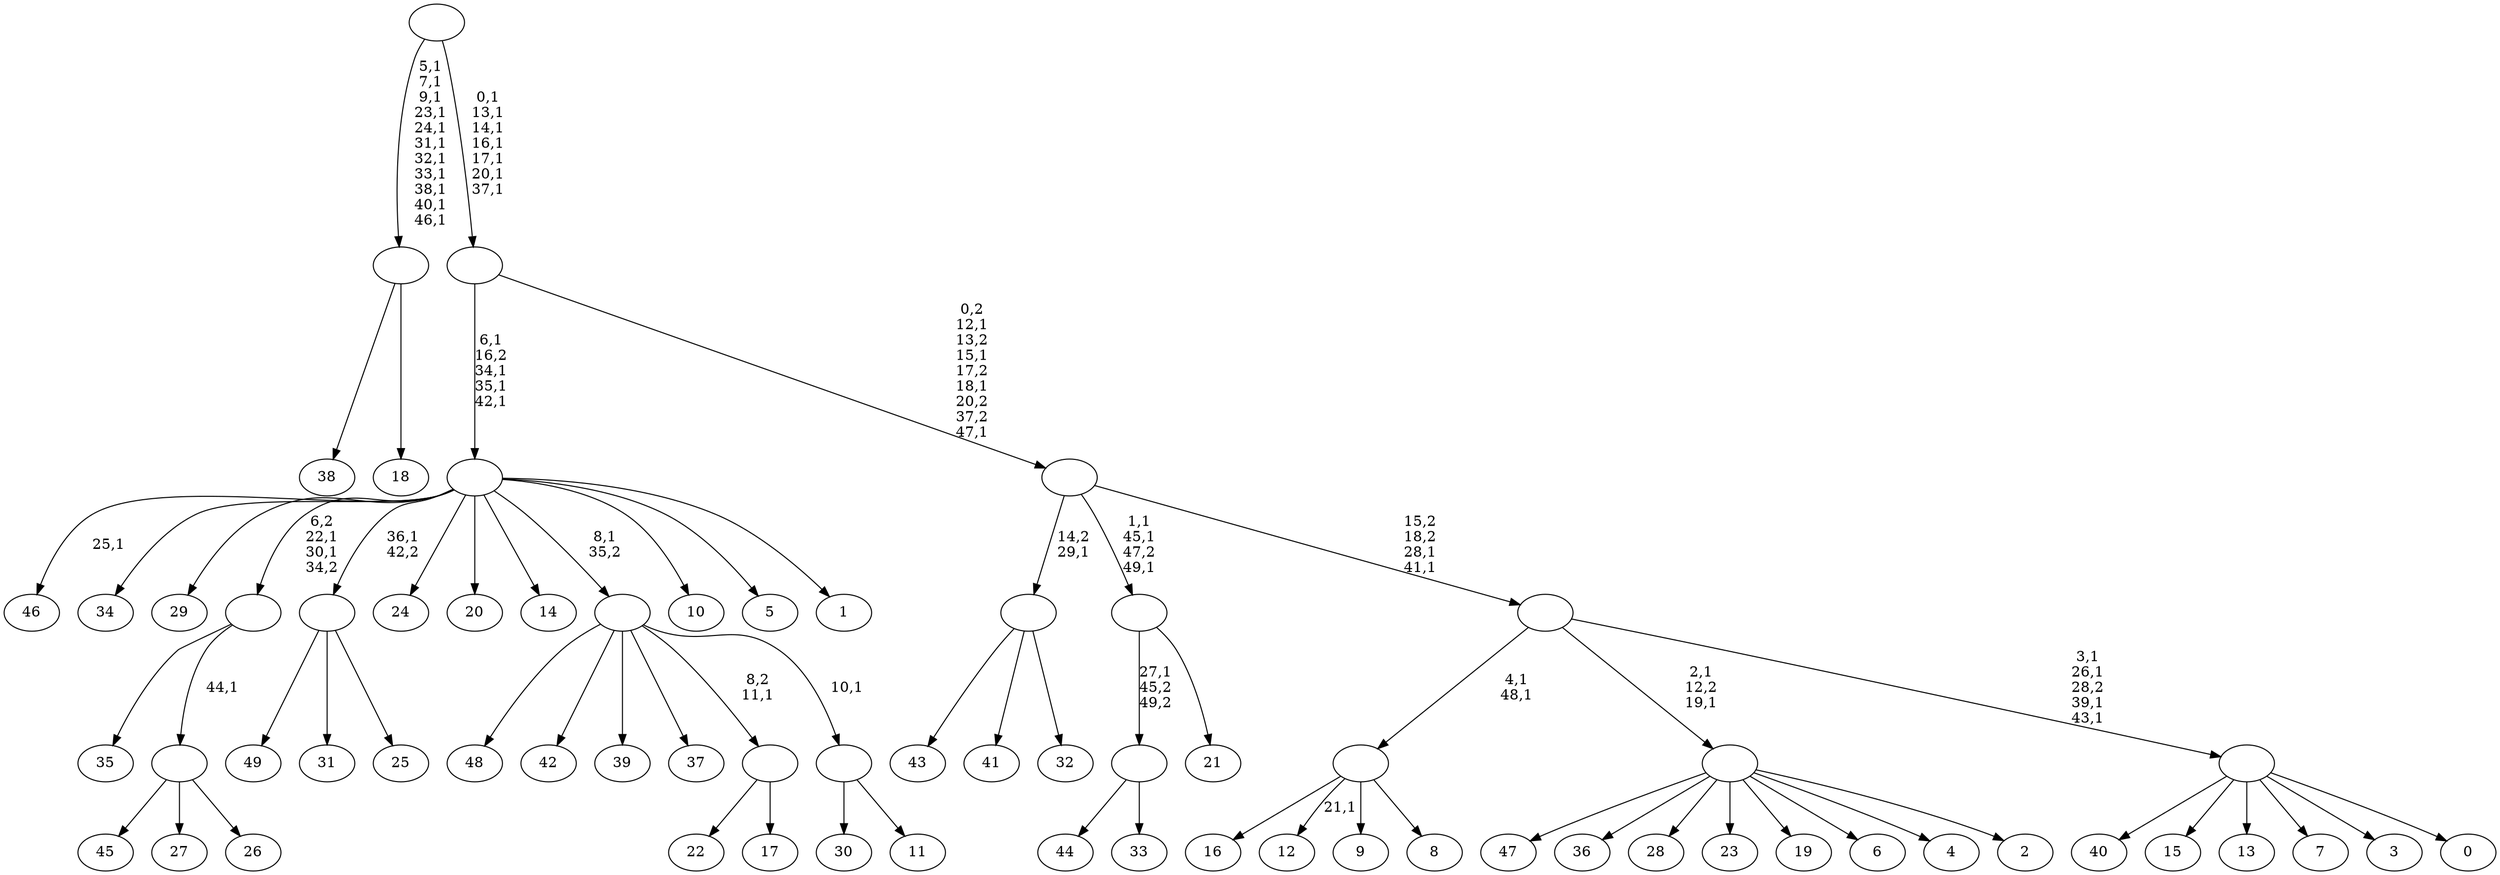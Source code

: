 digraph T {
	100 [label="49"]
	99 [label="48"]
	98 [label="47"]
	97 [label="46"]
	95 [label="45"]
	94 [label="44"]
	93 [label="43"]
	92 [label="42"]
	91 [label="41"]
	90 [label="40"]
	89 [label="39"]
	88 [label="38"]
	87 [label="37"]
	86 [label="36"]
	85 [label="35"]
	84 [label="34"]
	83 [label="33"]
	82 [label=""]
	81 [label="32"]
	80 [label=""]
	79 [label="31"]
	78 [label="30"]
	77 [label="29"]
	76 [label="28"]
	75 [label="27"]
	74 [label="26"]
	73 [label=""]
	72 [label=""]
	70 [label="25"]
	69 [label=""]
	68 [label="24"]
	67 [label="23"]
	66 [label="22"]
	65 [label="21"]
	64 [label=""]
	61 [label="20"]
	60 [label="19"]
	59 [label="18"]
	58 [label=""]
	47 [label="17"]
	46 [label=""]
	45 [label="16"]
	44 [label="15"]
	43 [label="14"]
	42 [label="13"]
	41 [label="12"]
	39 [label="11"]
	38 [label=""]
	37 [label=""]
	36 [label="10"]
	35 [label="9"]
	34 [label="8"]
	33 [label=""]
	31 [label="7"]
	30 [label="6"]
	29 [label="5"]
	28 [label="4"]
	27 [label="3"]
	26 [label="2"]
	25 [label=""]
	23 [label="1"]
	22 [label=""]
	18 [label="0"]
	17 [label=""]
	13 [label=""]
	11 [label=""]
	7 [label=""]
	0 [label=""]
	82 -> 94 [label=""]
	82 -> 83 [label=""]
	80 -> 93 [label=""]
	80 -> 91 [label=""]
	80 -> 81 [label=""]
	73 -> 95 [label=""]
	73 -> 75 [label=""]
	73 -> 74 [label=""]
	72 -> 85 [label=""]
	72 -> 73 [label="44,1"]
	69 -> 100 [label=""]
	69 -> 79 [label=""]
	69 -> 70 [label=""]
	64 -> 82 [label="27,1\n45,2\n49,2"]
	64 -> 65 [label=""]
	58 -> 88 [label=""]
	58 -> 59 [label=""]
	46 -> 66 [label=""]
	46 -> 47 [label=""]
	38 -> 78 [label=""]
	38 -> 39 [label=""]
	37 -> 99 [label=""]
	37 -> 92 [label=""]
	37 -> 89 [label=""]
	37 -> 87 [label=""]
	37 -> 46 [label="8,2\n11,1"]
	37 -> 38 [label="10,1"]
	33 -> 41 [label="21,1"]
	33 -> 45 [label=""]
	33 -> 35 [label=""]
	33 -> 34 [label=""]
	25 -> 98 [label=""]
	25 -> 86 [label=""]
	25 -> 76 [label=""]
	25 -> 67 [label=""]
	25 -> 60 [label=""]
	25 -> 30 [label=""]
	25 -> 28 [label=""]
	25 -> 26 [label=""]
	22 -> 72 [label="6,2\n22,1\n30,1\n34,2"]
	22 -> 97 [label="25,1"]
	22 -> 84 [label=""]
	22 -> 77 [label=""]
	22 -> 69 [label="36,1\n42,2"]
	22 -> 68 [label=""]
	22 -> 61 [label=""]
	22 -> 43 [label=""]
	22 -> 37 [label="8,1\n35,2"]
	22 -> 36 [label=""]
	22 -> 29 [label=""]
	22 -> 23 [label=""]
	17 -> 90 [label=""]
	17 -> 44 [label=""]
	17 -> 42 [label=""]
	17 -> 31 [label=""]
	17 -> 27 [label=""]
	17 -> 18 [label=""]
	13 -> 17 [label="3,1\n26,1\n28,2\n39,1\n43,1"]
	13 -> 25 [label="2,1\n12,2\n19,1"]
	13 -> 33 [label="4,1\n48,1"]
	11 -> 13 [label="15,2\n18,2\n28,1\n41,1"]
	11 -> 64 [label="1,1\n45,1\n47,2\n49,1"]
	11 -> 80 [label="14,2\n29,1"]
	7 -> 11 [label="0,2\n12,1\n13,2\n15,1\n17,2\n18,1\n20,2\n37,2\n47,1"]
	7 -> 22 [label="6,1\n16,2\n34,1\n35,1\n42,1"]
	0 -> 7 [label="0,1\n13,1\n14,1\n16,1\n17,1\n20,1\n37,1"]
	0 -> 58 [label="5,1\n7,1\n9,1\n23,1\n24,1\n31,1\n32,1\n33,1\n38,1\n40,1\n46,1"]
}
